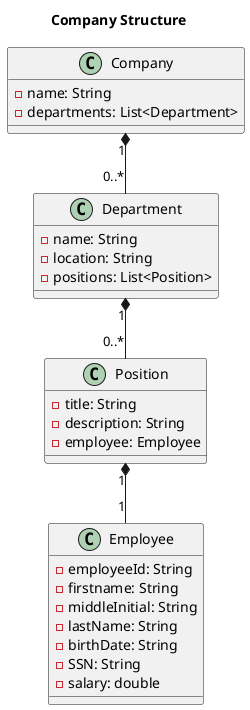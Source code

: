 @startuml

title Company Structure

class Company {
  - name: String
  - departments: List<Department>
}

class Department {
  - name: String
  - location: String
  - positions: List<Position>
}

class Position {
  - title: String
  - description: String
  - employee: Employee
}

class Employee {
  - employeeId: String
  - firstname: String
  - middleInitial: String
  - lastName: String
  - birthDate: String
  - SSN: String
  - salary: double
}

Company "1" *-- "0..*" Department
Department "1" *-- "0..*" Position
Position "1" *-- "1" Employee

@enduml